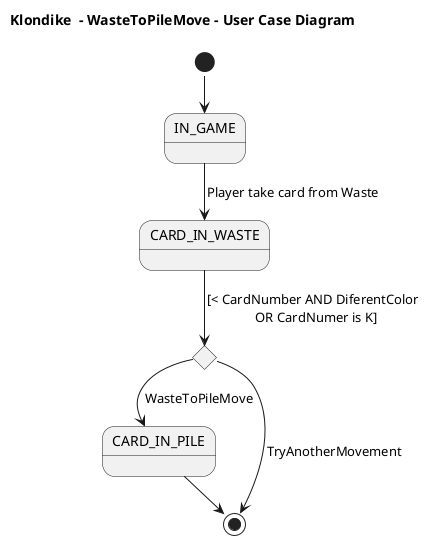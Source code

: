 @startuml UCWasteToPileMove
!pragma layout smetana
title Klondike  - WasteToPileMove - User Case Diagram

state IN_GAME
state CARD_IN_WASTE
state if <<choice>>
state CARD_IN_PILE

[*] --> IN_GAME
IN_GAME --> CARD_IN_WASTE: Player take card from Waste
CARD_IN_WASTE --> if: [< CardNumber AND DiferentColor \n OR CardNumer is K]
if --> CARD_IN_PILE: WasteToPileMove
if --> [*]: TryAnotherMovement
CARD_IN_PILE --> [*]

@enduml
